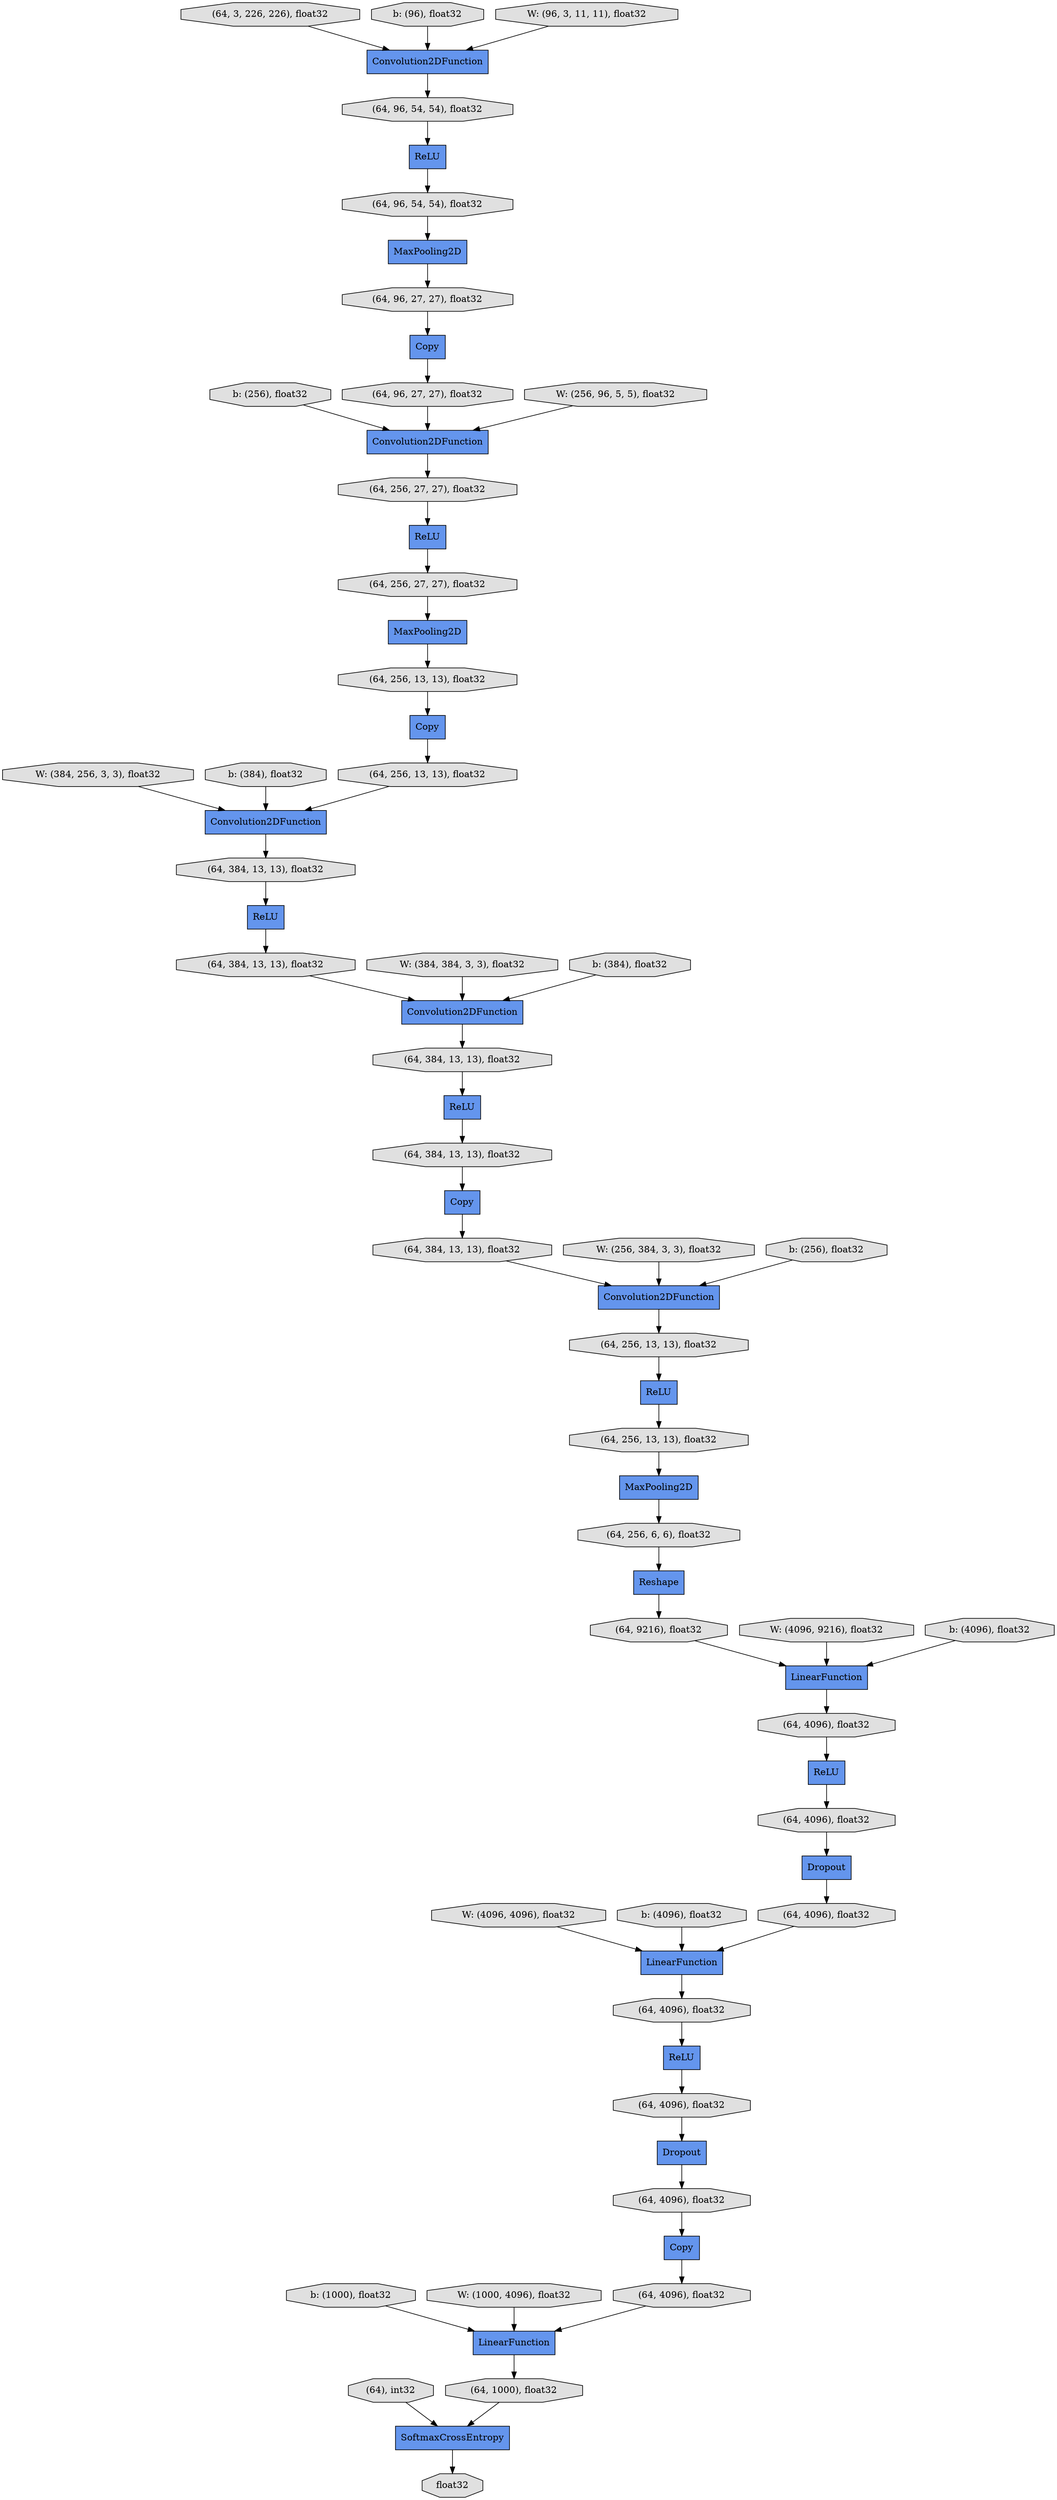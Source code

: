 digraph graphname{rankdir=TB;47037741189136 [label="Dropout",shape="record",fillcolor="#6495ED",style="filled"];47037741189200 [label="LinearFunction",shape="record",fillcolor="#6495ED",style="filled"];47037741187152 [label="Convolution2DFunction",shape="record",fillcolor="#6495ED",style="filled"];47037714194512 [label="(64, 3, 226, 226), float32",shape="octagon",fillcolor="#E0E0E0",style="filled"];47035025358992 [label="ReLU",shape="record",fillcolor="#6495ED",style="filled"];47037741189264 [label="(64, 256, 6, 6), float32",shape="octagon",fillcolor="#E0E0E0",style="filled"];47037741248720 [label="(64, 1000), float32",shape="octagon",fillcolor="#E0E0E0",style="filled"];47037741189328 [label="Dropout",shape="record",fillcolor="#6495ED",style="filled"];47037714196688 [label="(64, 96, 54, 54), float32",shape="octagon",fillcolor="#E0E0E0",style="filled"];47035033610512 [label="b: (1000), float32",shape="octagon",fillcolor="#E0E0E0",style="filled"];47037741189392 [label="(64, 9216), float32",shape="octagon",fillcolor="#E0E0E0",style="filled"];47035033608464 [label="W: (4096, 9216), float32",shape="octagon",fillcolor="#E0E0E0",style="filled"];47035031904528 [label="b: (256), float32",shape="octagon",fillcolor="#E0E0E0",style="filled"];47037741189456 [label="LinearFunction",shape="record",fillcolor="#6495ED",style="filled"];47037741187408 [label="(64, 384, 13, 13), float32",shape="octagon",fillcolor="#E0E0E0",style="filled"];47037741187536 [label="(64, 384, 13, 13), float32",shape="octagon",fillcolor="#E0E0E0",style="filled"];47037714196944 [label="(64, 96, 54, 54), float32",shape="octagon",fillcolor="#E0E0E0",style="filled"];47037741249040 [label="float32",shape="octagon",fillcolor="#E0E0E0",style="filled"];47037741189648 [label="(64, 4096), float32",shape="octagon",fillcolor="#E0E0E0",style="filled"];47037714197008 [label="(64, 96, 27, 27), float32",shape="octagon",fillcolor="#E0E0E0",style="filled"];47035033608784 [label="b: (4096), float32",shape="octagon",fillcolor="#E0E0E0",style="filled"];47037741187664 [label="MaxPooling2D",shape="record",fillcolor="#6495ED",style="filled"];47035031997008 [label="W: (384, 384, 3, 3), float32",shape="octagon",fillcolor="#E0E0E0",style="filled"];47037714195024 [label="Copy",shape="record",fillcolor="#6495ED",style="filled"];47037741187728 [label="Copy",shape="record",fillcolor="#6495ED",style="filled"];47037714197136 [label="ReLU",shape="record",fillcolor="#6495ED",style="filled"];47037714131536 [label="MaxPooling2D",shape="record",fillcolor="#6495ED",style="filled"];47035031907024 [label="W: (384, 256, 3, 3), float32",shape="octagon",fillcolor="#E0E0E0",style="filled"];47037714197200 [label="MaxPooling2D",shape="record",fillcolor="#6495ED",style="filled"];47037741249360 [label="(64), int32",shape="octagon",fillcolor="#E0E0E0",style="filled"];47037741189968 [label="(64, 4096), float32",shape="octagon",fillcolor="#E0E0E0",style="filled"];47035031997328 [label="b: (384), float32",shape="octagon",fillcolor="#E0E0E0",style="filled"];47037714197392 [label="(64, 96, 27, 27), float32",shape="octagon",fillcolor="#E0E0E0",style="filled"];47037741188048 [label="(64, 384, 13, 13), float32",shape="octagon",fillcolor="#E0E0E0",style="filled"];47037741190160 [label="(64, 4096), float32",shape="octagon",fillcolor="#E0E0E0",style="filled"];47035031907344 [label="b: (384), float32",shape="octagon",fillcolor="#E0E0E0",style="filled"];47037714197520 [label="Convolution2DFunction",shape="record",fillcolor="#6495ED",style="filled"];47037741188176 [label="ReLU",shape="record",fillcolor="#6495ED",style="filled"];47035031901264 [label="b: (96), float32",shape="octagon",fillcolor="#E0E0E0",style="filled"];47035033609360 [label="W: (4096, 4096), float32",shape="octagon",fillcolor="#E0E0E0",style="filled"];47037741188240 [label="(64, 384, 13, 13), float32",shape="octagon",fillcolor="#E0E0E0",style="filled"];47035031905424 [label="W: (256, 96, 5, 5), float32",shape="octagon",fillcolor="#E0E0E0",style="filled"];47037714132112 [label="ReLU",shape="record",fillcolor="#6495ED",style="filled"];47037741188304 [label="(64, 384, 13, 13), float32",shape="octagon",fillcolor="#E0E0E0",style="filled"];47037714197776 [label="(64, 256, 27, 27), float32",shape="octagon",fillcolor="#E0E0E0",style="filled"];47037741190480 [label="(64, 4096), float32",shape="octagon",fillcolor="#E0E0E0",style="filled"];47037741188432 [label="Convolution2DFunction",shape="record",fillcolor="#6495ED",style="filled"];47037714198416 [label="(64, 256, 13, 13), float32",shape="octagon",fillcolor="#E0E0E0",style="filled"];47037714132880 [label="Convolution2DFunction",shape="record",fillcolor="#6495ED",style="filled"];47035031997840 [label="W: (256, 384, 3, 3), float32",shape="octagon",fillcolor="#E0E0E0",style="filled"];47037714197904 [label="(64, 256, 27, 27), float32",shape="octagon",fillcolor="#E0E0E0",style="filled"];47035030758736 [label="W: (96, 3, 11, 11), float32",shape="octagon",fillcolor="#E0E0E0",style="filled"];47035033609680 [label="b: (4096), float32",shape="octagon",fillcolor="#E0E0E0",style="filled"];47037741190608 [label="Copy",shape="record",fillcolor="#6495ED",style="filled"];47037741190672 [label="(64, 4096), float32",shape="octagon",fillcolor="#E0E0E0",style="filled"];47037714198032 [label="ReLU",shape="record",fillcolor="#6495ED",style="filled"];47037741188688 [label="(64, 256, 13, 13), float32",shape="octagon",fillcolor="#E0E0E0",style="filled"];47037714198096 [label="Copy",shape="record",fillcolor="#6495ED",style="filled"];47037741190800 [label="(64, 4096), float32",shape="octagon",fillcolor="#E0E0E0",style="filled"];47037714198480 [label="Convolution2DFunction",shape="record",fillcolor="#6495ED",style="filled"];47037741190864 [label="LinearFunction",shape="record",fillcolor="#6495ED",style="filled"];47037714132688 [label="SoftmaxCrossEntropy",shape="record",fillcolor="#6495ED",style="filled"];47037741188816 [label="(64, 256, 13, 13), float32",shape="octagon",fillcolor="#E0E0E0",style="filled"];47035031998160 [label="b: (256), float32",shape="octagon",fillcolor="#E0E0E0",style="filled"];47037714198224 [label="ReLU",shape="record",fillcolor="#6495ED",style="filled"];47037741190992 [label="(64, 4096), float32",shape="octagon",fillcolor="#E0E0E0",style="filled"];47037741188944 [label="Reshape",shape="record",fillcolor="#6495ED",style="filled"];47037714198352 [label="(64, 256, 13, 13), float32",shape="octagon",fillcolor="#E0E0E0",style="filled"];47037741189008 [label="ReLU",shape="record",fillcolor="#6495ED",style="filled"];47035033610192 [label="W: (1000, 4096), float32",shape="octagon",fillcolor="#E0E0E0",style="filled"];47037714198416 -> 47037714198480;47035030758736 -> 47037714132880;47037741188176 -> 47037741188688;47035031905424 -> 47037714197520;47037741189264 -> 47037741188944;47035033609680 -> 47037741189456;47037741188816 -> 47037741188176;47035031904528 -> 47037714197520;47037714196688 -> 47037714131536;47035031901264 -> 47037714132880;47037714197136 -> 47037714197776;47037741190992 -> 47037741190864;47037741188304 -> 47037741188432;47037741187152 -> 47037741188048;47037714197904 -> 47037714197136;47037714132688 -> 47037741249040;47037741187664 -> 47037741189264;47037714132112 -> 47037714196688;47037714132880 -> 47037714196944;47037741189648 -> 47037741189008;47037741188688 -> 47037741187664;47037714197776 -> 47037714197200;47037714197520 -> 47037714197904;47037741190672 -> 47037741189328;47035031997328 -> 47037741187152;47037741190608 -> 47037741190992;47037741190800 -> 47037741190608;47037741187408 -> 47037741187152;47037714198224 -> 47037741187408;47037741187536 -> 47037714198224;47037714198352 -> 47037714198096;47037741188432 -> 47037741188816;47035031998160 -> 47037741188432;47037741190160 -> 47037741189456;47037741189392 -> 47037741189200;47035033608464 -> 47037741189200;47037741187728 -> 47037741188304;47037741189456 -> 47037741190480;47035033608784 -> 47037741189200;47035031997008 -> 47037741187152;47037714198480 -> 47037741187536;47037741189968 -> 47037741189136;47035031907344 -> 47037714198480;47037714196944 -> 47037714132112;47037741188240 -> 47037741187728;47037741190480 -> 47035025358992;47037714194512 -> 47037714132880;47035033610192 -> 47037741190864;47037741189200 -> 47037741189648;47037741189328 -> 47037741190800;47037741189008 -> 47037741189968;47037741188944 -> 47037741189392;47035031997840 -> 47037741188432;47037741249360 -> 47037714132688;47037714197200 -> 47037714198352;47037714131536 -> 47037714197008;47037741190864 -> 47037741248720;47037741248720 -> 47037714132688;47035025358992 -> 47037741190672;47035033609360 -> 47037741189456;47037741188048 -> 47037714198032;47037714198096 -> 47037714198416;47037714195024 -> 47037714197392;47037714197008 -> 47037714195024;47037714198032 -> 47037741188240;47035031907024 -> 47037714198480;47037714197392 -> 47037714197520;47035033610512 -> 47037741190864;47037741189136 -> 47037741190160;}